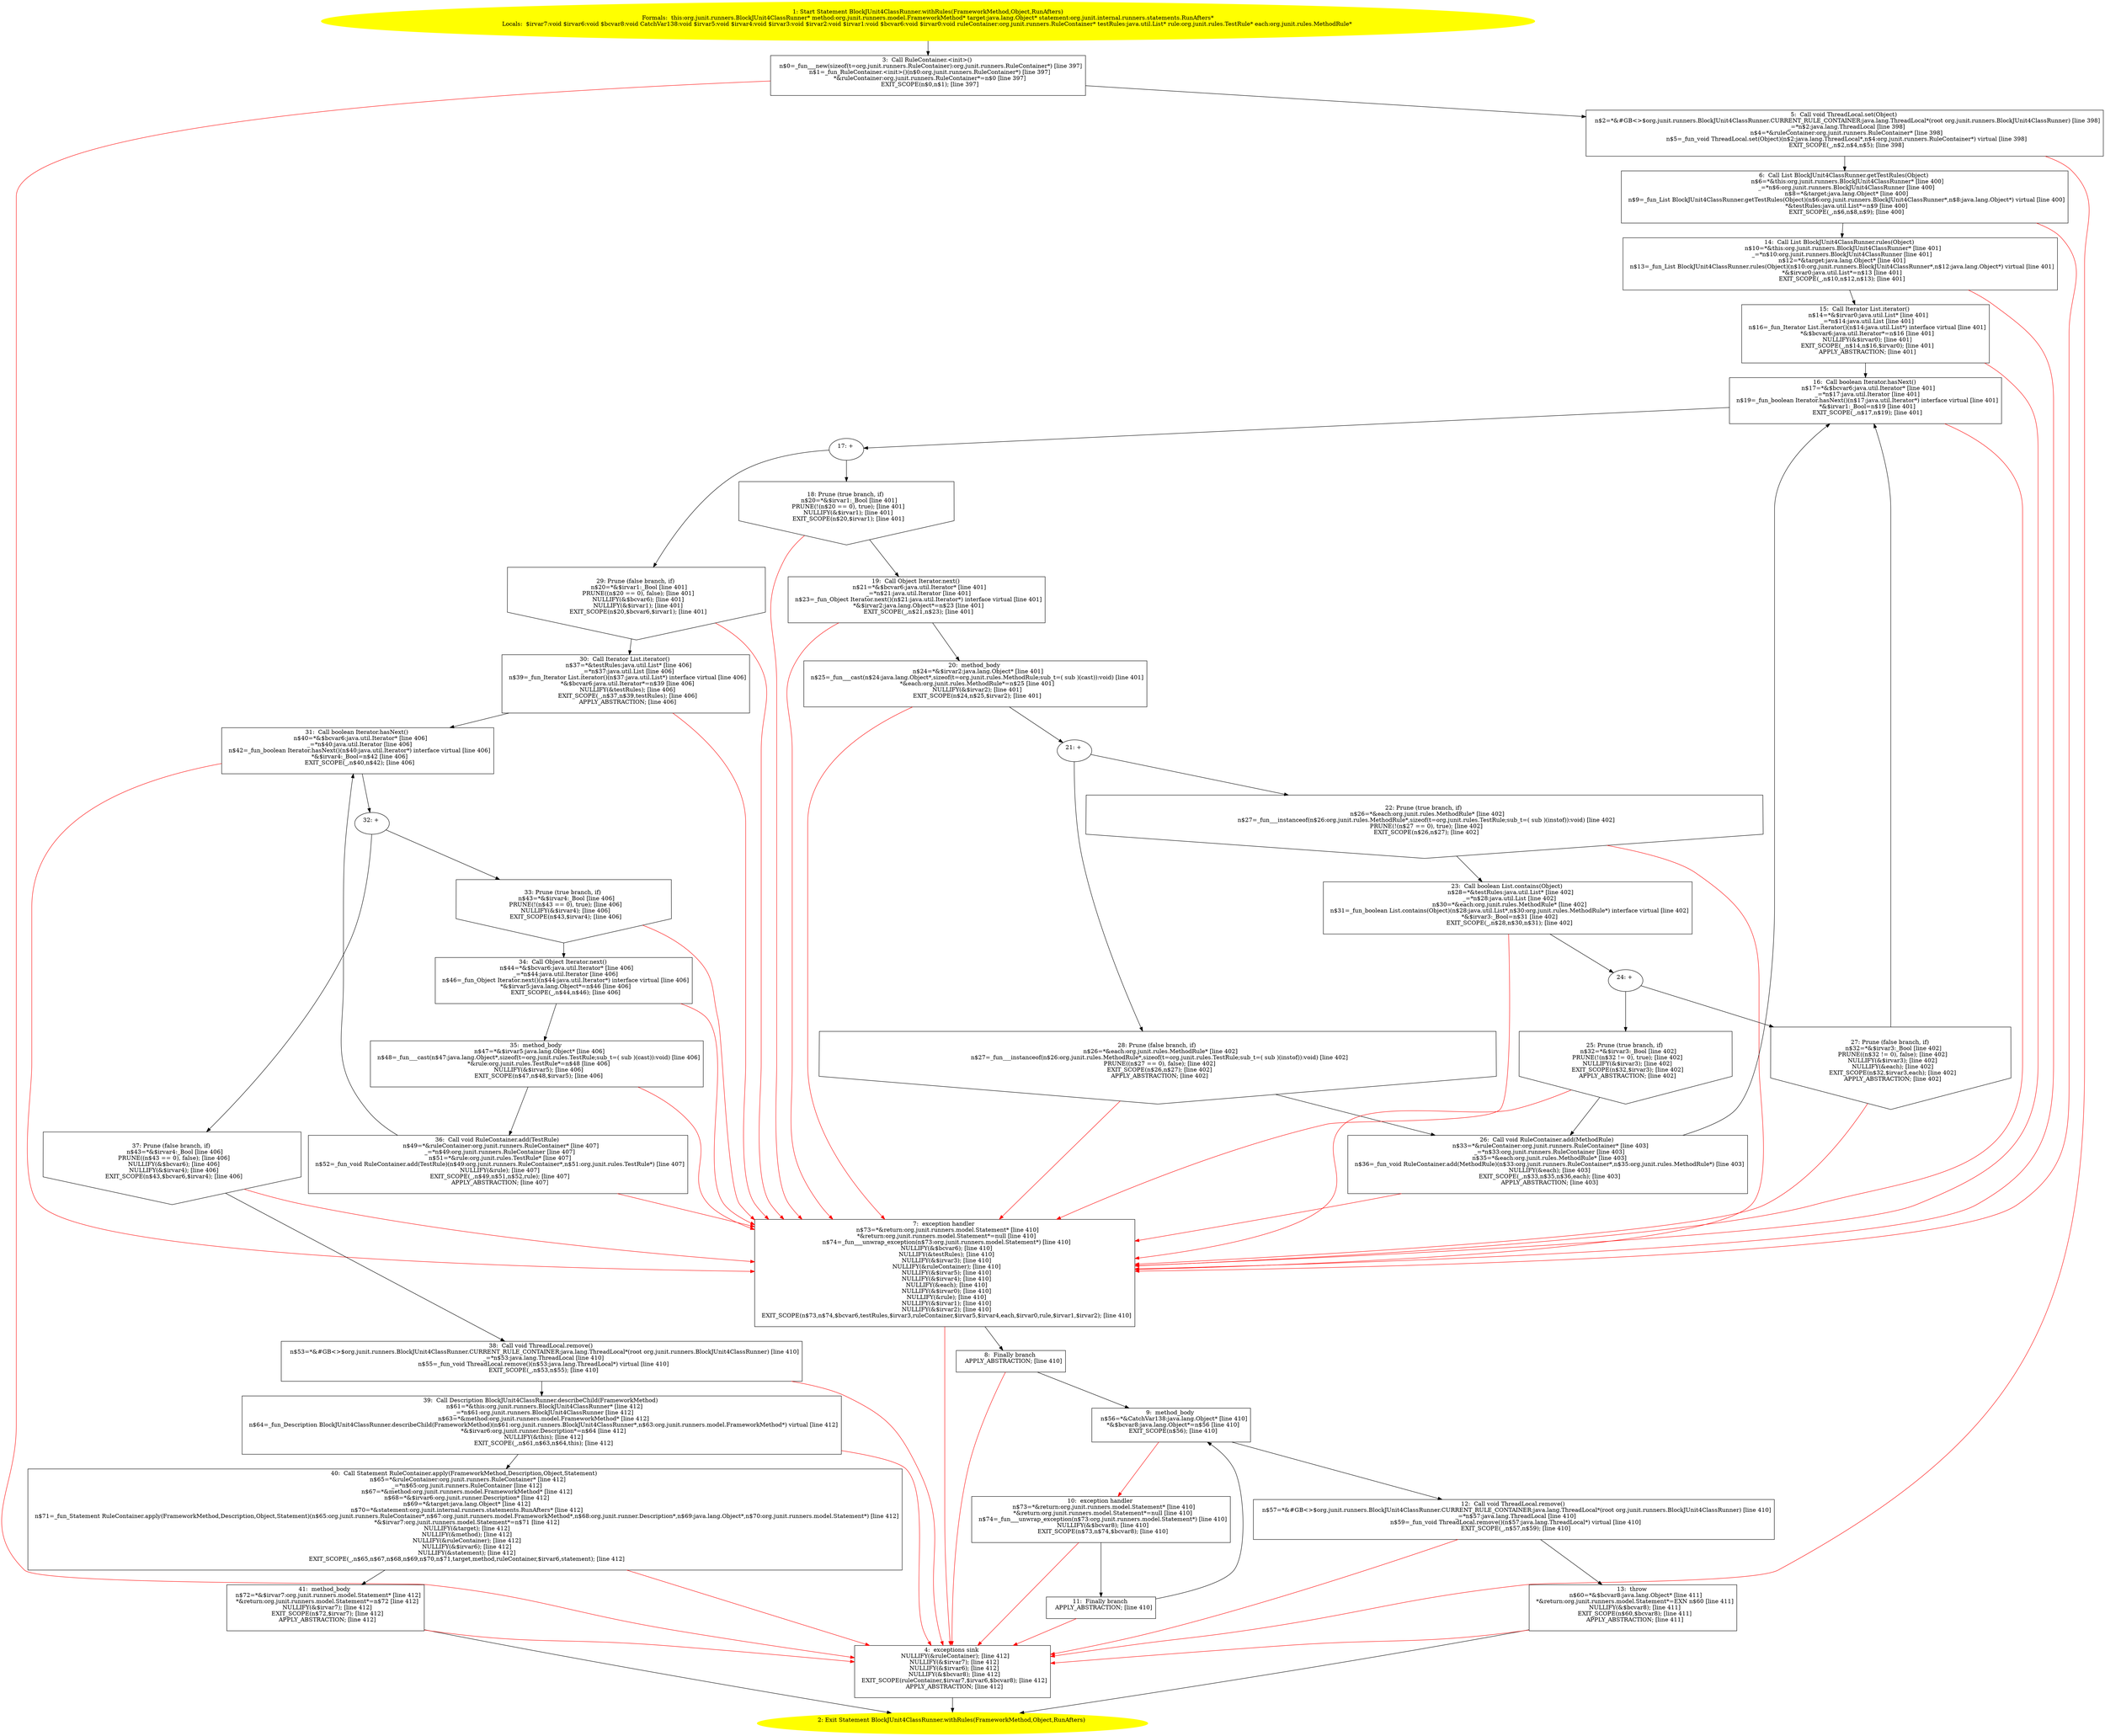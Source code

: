 /* @generated */
digraph cfg {
"org.junit.runners.BlockJUnit4ClassRunner.withRules(org.junit.runners.model.FrameworkMethod,java.lang.0ae02b2d6b4ef74329d55d0a04a47234_1" [label="1: Start Statement BlockJUnit4ClassRunner.withRules(FrameworkMethod,Object,RunAfters)\nFormals:  this:org.junit.runners.BlockJUnit4ClassRunner* method:org.junit.runners.model.FrameworkMethod* target:java.lang.Object* statement:org.junit.internal.runners.statements.RunAfters*\nLocals:  $irvar7:void $irvar6:void $bcvar8:void CatchVar138:void $irvar5:void $irvar4:void $irvar3:void $irvar2:void $irvar1:void $bcvar6:void $irvar0:void ruleContainer:org.junit.runners.RuleContainer* testRules:java.util.List* rule:org.junit.rules.TestRule* each:org.junit.rules.MethodRule* \n  " color=yellow style=filled]
	

	 "org.junit.runners.BlockJUnit4ClassRunner.withRules(org.junit.runners.model.FrameworkMethod,java.lang.0ae02b2d6b4ef74329d55d0a04a47234_1" -> "org.junit.runners.BlockJUnit4ClassRunner.withRules(org.junit.runners.model.FrameworkMethod,java.lang.0ae02b2d6b4ef74329d55d0a04a47234_3" ;
"org.junit.runners.BlockJUnit4ClassRunner.withRules(org.junit.runners.model.FrameworkMethod,java.lang.0ae02b2d6b4ef74329d55d0a04a47234_2" [label="2: Exit Statement BlockJUnit4ClassRunner.withRules(FrameworkMethod,Object,RunAfters) \n  " color=yellow style=filled]
	

"org.junit.runners.BlockJUnit4ClassRunner.withRules(org.junit.runners.model.FrameworkMethod,java.lang.0ae02b2d6b4ef74329d55d0a04a47234_3" [label="3:  Call RuleContainer.<init>() \n   n$0=_fun___new(sizeof(t=org.junit.runners.RuleContainer):org.junit.runners.RuleContainer*) [line 397]\n  n$1=_fun_RuleContainer.<init>()(n$0:org.junit.runners.RuleContainer*) [line 397]\n  *&ruleContainer:org.junit.runners.RuleContainer*=n$0 [line 397]\n  EXIT_SCOPE(n$0,n$1); [line 397]\n " shape="box"]
	

	 "org.junit.runners.BlockJUnit4ClassRunner.withRules(org.junit.runners.model.FrameworkMethod,java.lang.0ae02b2d6b4ef74329d55d0a04a47234_3" -> "org.junit.runners.BlockJUnit4ClassRunner.withRules(org.junit.runners.model.FrameworkMethod,java.lang.0ae02b2d6b4ef74329d55d0a04a47234_5" ;
	 "org.junit.runners.BlockJUnit4ClassRunner.withRules(org.junit.runners.model.FrameworkMethod,java.lang.0ae02b2d6b4ef74329d55d0a04a47234_3" -> "org.junit.runners.BlockJUnit4ClassRunner.withRules(org.junit.runners.model.FrameworkMethod,java.lang.0ae02b2d6b4ef74329d55d0a04a47234_4" [color="red" ];
"org.junit.runners.BlockJUnit4ClassRunner.withRules(org.junit.runners.model.FrameworkMethod,java.lang.0ae02b2d6b4ef74329d55d0a04a47234_4" [label="4:  exceptions sink \n   NULLIFY(&ruleContainer); [line 412]\n  NULLIFY(&$irvar7); [line 412]\n  NULLIFY(&$irvar6); [line 412]\n  NULLIFY(&$bcvar8); [line 412]\n  EXIT_SCOPE(ruleContainer,$irvar7,$irvar6,$bcvar8); [line 412]\n  APPLY_ABSTRACTION; [line 412]\n " shape="box"]
	

	 "org.junit.runners.BlockJUnit4ClassRunner.withRules(org.junit.runners.model.FrameworkMethod,java.lang.0ae02b2d6b4ef74329d55d0a04a47234_4" -> "org.junit.runners.BlockJUnit4ClassRunner.withRules(org.junit.runners.model.FrameworkMethod,java.lang.0ae02b2d6b4ef74329d55d0a04a47234_2" ;
"org.junit.runners.BlockJUnit4ClassRunner.withRules(org.junit.runners.model.FrameworkMethod,java.lang.0ae02b2d6b4ef74329d55d0a04a47234_5" [label="5:  Call void ThreadLocal.set(Object) \n   n$2=*&#GB<>$org.junit.runners.BlockJUnit4ClassRunner.CURRENT_RULE_CONTAINER:java.lang.ThreadLocal*(root org.junit.runners.BlockJUnit4ClassRunner) [line 398]\n  _=*n$2:java.lang.ThreadLocal [line 398]\n  n$4=*&ruleContainer:org.junit.runners.RuleContainer* [line 398]\n  n$5=_fun_void ThreadLocal.set(Object)(n$2:java.lang.ThreadLocal*,n$4:org.junit.runners.RuleContainer*) virtual [line 398]\n  EXIT_SCOPE(_,n$2,n$4,n$5); [line 398]\n " shape="box"]
	

	 "org.junit.runners.BlockJUnit4ClassRunner.withRules(org.junit.runners.model.FrameworkMethod,java.lang.0ae02b2d6b4ef74329d55d0a04a47234_5" -> "org.junit.runners.BlockJUnit4ClassRunner.withRules(org.junit.runners.model.FrameworkMethod,java.lang.0ae02b2d6b4ef74329d55d0a04a47234_6" ;
	 "org.junit.runners.BlockJUnit4ClassRunner.withRules(org.junit.runners.model.FrameworkMethod,java.lang.0ae02b2d6b4ef74329d55d0a04a47234_5" -> "org.junit.runners.BlockJUnit4ClassRunner.withRules(org.junit.runners.model.FrameworkMethod,java.lang.0ae02b2d6b4ef74329d55d0a04a47234_4" [color="red" ];
"org.junit.runners.BlockJUnit4ClassRunner.withRules(org.junit.runners.model.FrameworkMethod,java.lang.0ae02b2d6b4ef74329d55d0a04a47234_6" [label="6:  Call List BlockJUnit4ClassRunner.getTestRules(Object) \n   n$6=*&this:org.junit.runners.BlockJUnit4ClassRunner* [line 400]\n  _=*n$6:org.junit.runners.BlockJUnit4ClassRunner [line 400]\n  n$8=*&target:java.lang.Object* [line 400]\n  n$9=_fun_List BlockJUnit4ClassRunner.getTestRules(Object)(n$6:org.junit.runners.BlockJUnit4ClassRunner*,n$8:java.lang.Object*) virtual [line 400]\n  *&testRules:java.util.List*=n$9 [line 400]\n  EXIT_SCOPE(_,n$6,n$8,n$9); [line 400]\n " shape="box"]
	

	 "org.junit.runners.BlockJUnit4ClassRunner.withRules(org.junit.runners.model.FrameworkMethod,java.lang.0ae02b2d6b4ef74329d55d0a04a47234_6" -> "org.junit.runners.BlockJUnit4ClassRunner.withRules(org.junit.runners.model.FrameworkMethod,java.lang.0ae02b2d6b4ef74329d55d0a04a47234_14" ;
	 "org.junit.runners.BlockJUnit4ClassRunner.withRules(org.junit.runners.model.FrameworkMethod,java.lang.0ae02b2d6b4ef74329d55d0a04a47234_6" -> "org.junit.runners.BlockJUnit4ClassRunner.withRules(org.junit.runners.model.FrameworkMethod,java.lang.0ae02b2d6b4ef74329d55d0a04a47234_7" [color="red" ];
"org.junit.runners.BlockJUnit4ClassRunner.withRules(org.junit.runners.model.FrameworkMethod,java.lang.0ae02b2d6b4ef74329d55d0a04a47234_7" [label="7:  exception handler \n   n$73=*&return:org.junit.runners.model.Statement* [line 410]\n  *&return:org.junit.runners.model.Statement*=null [line 410]\n  n$74=_fun___unwrap_exception(n$73:org.junit.runners.model.Statement*) [line 410]\n  NULLIFY(&$bcvar6); [line 410]\n  NULLIFY(&testRules); [line 410]\n  NULLIFY(&$irvar3); [line 410]\n  NULLIFY(&ruleContainer); [line 410]\n  NULLIFY(&$irvar5); [line 410]\n  NULLIFY(&$irvar4); [line 410]\n  NULLIFY(&each); [line 410]\n  NULLIFY(&$irvar0); [line 410]\n  NULLIFY(&rule); [line 410]\n  NULLIFY(&$irvar1); [line 410]\n  NULLIFY(&$irvar2); [line 410]\n  EXIT_SCOPE(n$73,n$74,$bcvar6,testRules,$irvar3,ruleContainer,$irvar5,$irvar4,each,$irvar0,rule,$irvar1,$irvar2); [line 410]\n " shape="box"]
	

	 "org.junit.runners.BlockJUnit4ClassRunner.withRules(org.junit.runners.model.FrameworkMethod,java.lang.0ae02b2d6b4ef74329d55d0a04a47234_7" -> "org.junit.runners.BlockJUnit4ClassRunner.withRules(org.junit.runners.model.FrameworkMethod,java.lang.0ae02b2d6b4ef74329d55d0a04a47234_8" ;
	 "org.junit.runners.BlockJUnit4ClassRunner.withRules(org.junit.runners.model.FrameworkMethod,java.lang.0ae02b2d6b4ef74329d55d0a04a47234_7" -> "org.junit.runners.BlockJUnit4ClassRunner.withRules(org.junit.runners.model.FrameworkMethod,java.lang.0ae02b2d6b4ef74329d55d0a04a47234_4" [color="red" ];
"org.junit.runners.BlockJUnit4ClassRunner.withRules(org.junit.runners.model.FrameworkMethod,java.lang.0ae02b2d6b4ef74329d55d0a04a47234_8" [label="8:  Finally branch \n   APPLY_ABSTRACTION; [line 410]\n " shape="box"]
	

	 "org.junit.runners.BlockJUnit4ClassRunner.withRules(org.junit.runners.model.FrameworkMethod,java.lang.0ae02b2d6b4ef74329d55d0a04a47234_8" -> "org.junit.runners.BlockJUnit4ClassRunner.withRules(org.junit.runners.model.FrameworkMethod,java.lang.0ae02b2d6b4ef74329d55d0a04a47234_9" ;
	 "org.junit.runners.BlockJUnit4ClassRunner.withRules(org.junit.runners.model.FrameworkMethod,java.lang.0ae02b2d6b4ef74329d55d0a04a47234_8" -> "org.junit.runners.BlockJUnit4ClassRunner.withRules(org.junit.runners.model.FrameworkMethod,java.lang.0ae02b2d6b4ef74329d55d0a04a47234_4" [color="red" ];
"org.junit.runners.BlockJUnit4ClassRunner.withRules(org.junit.runners.model.FrameworkMethod,java.lang.0ae02b2d6b4ef74329d55d0a04a47234_9" [label="9:  method_body \n   n$56=*&CatchVar138:java.lang.Object* [line 410]\n  *&$bcvar8:java.lang.Object*=n$56 [line 410]\n  EXIT_SCOPE(n$56); [line 410]\n " shape="box"]
	

	 "org.junit.runners.BlockJUnit4ClassRunner.withRules(org.junit.runners.model.FrameworkMethod,java.lang.0ae02b2d6b4ef74329d55d0a04a47234_9" -> "org.junit.runners.BlockJUnit4ClassRunner.withRules(org.junit.runners.model.FrameworkMethod,java.lang.0ae02b2d6b4ef74329d55d0a04a47234_12" ;
	 "org.junit.runners.BlockJUnit4ClassRunner.withRules(org.junit.runners.model.FrameworkMethod,java.lang.0ae02b2d6b4ef74329d55d0a04a47234_9" -> "org.junit.runners.BlockJUnit4ClassRunner.withRules(org.junit.runners.model.FrameworkMethod,java.lang.0ae02b2d6b4ef74329d55d0a04a47234_10" [color="red" ];
"org.junit.runners.BlockJUnit4ClassRunner.withRules(org.junit.runners.model.FrameworkMethod,java.lang.0ae02b2d6b4ef74329d55d0a04a47234_10" [label="10:  exception handler \n   n$73=*&return:org.junit.runners.model.Statement* [line 410]\n  *&return:org.junit.runners.model.Statement*=null [line 410]\n  n$74=_fun___unwrap_exception(n$73:org.junit.runners.model.Statement*) [line 410]\n  NULLIFY(&$bcvar8); [line 410]\n  EXIT_SCOPE(n$73,n$74,$bcvar8); [line 410]\n " shape="box"]
	

	 "org.junit.runners.BlockJUnit4ClassRunner.withRules(org.junit.runners.model.FrameworkMethod,java.lang.0ae02b2d6b4ef74329d55d0a04a47234_10" -> "org.junit.runners.BlockJUnit4ClassRunner.withRules(org.junit.runners.model.FrameworkMethod,java.lang.0ae02b2d6b4ef74329d55d0a04a47234_11" ;
	 "org.junit.runners.BlockJUnit4ClassRunner.withRules(org.junit.runners.model.FrameworkMethod,java.lang.0ae02b2d6b4ef74329d55d0a04a47234_10" -> "org.junit.runners.BlockJUnit4ClassRunner.withRules(org.junit.runners.model.FrameworkMethod,java.lang.0ae02b2d6b4ef74329d55d0a04a47234_4" [color="red" ];
"org.junit.runners.BlockJUnit4ClassRunner.withRules(org.junit.runners.model.FrameworkMethod,java.lang.0ae02b2d6b4ef74329d55d0a04a47234_11" [label="11:  Finally branch \n   APPLY_ABSTRACTION; [line 410]\n " shape="box"]
	

	 "org.junit.runners.BlockJUnit4ClassRunner.withRules(org.junit.runners.model.FrameworkMethod,java.lang.0ae02b2d6b4ef74329d55d0a04a47234_11" -> "org.junit.runners.BlockJUnit4ClassRunner.withRules(org.junit.runners.model.FrameworkMethod,java.lang.0ae02b2d6b4ef74329d55d0a04a47234_9" ;
	 "org.junit.runners.BlockJUnit4ClassRunner.withRules(org.junit.runners.model.FrameworkMethod,java.lang.0ae02b2d6b4ef74329d55d0a04a47234_11" -> "org.junit.runners.BlockJUnit4ClassRunner.withRules(org.junit.runners.model.FrameworkMethod,java.lang.0ae02b2d6b4ef74329d55d0a04a47234_4" [color="red" ];
"org.junit.runners.BlockJUnit4ClassRunner.withRules(org.junit.runners.model.FrameworkMethod,java.lang.0ae02b2d6b4ef74329d55d0a04a47234_12" [label="12:  Call void ThreadLocal.remove() \n   n$57=*&#GB<>$org.junit.runners.BlockJUnit4ClassRunner.CURRENT_RULE_CONTAINER:java.lang.ThreadLocal*(root org.junit.runners.BlockJUnit4ClassRunner) [line 410]\n  _=*n$57:java.lang.ThreadLocal [line 410]\n  n$59=_fun_void ThreadLocal.remove()(n$57:java.lang.ThreadLocal*) virtual [line 410]\n  EXIT_SCOPE(_,n$57,n$59); [line 410]\n " shape="box"]
	

	 "org.junit.runners.BlockJUnit4ClassRunner.withRules(org.junit.runners.model.FrameworkMethod,java.lang.0ae02b2d6b4ef74329d55d0a04a47234_12" -> "org.junit.runners.BlockJUnit4ClassRunner.withRules(org.junit.runners.model.FrameworkMethod,java.lang.0ae02b2d6b4ef74329d55d0a04a47234_13" ;
	 "org.junit.runners.BlockJUnit4ClassRunner.withRules(org.junit.runners.model.FrameworkMethod,java.lang.0ae02b2d6b4ef74329d55d0a04a47234_12" -> "org.junit.runners.BlockJUnit4ClassRunner.withRules(org.junit.runners.model.FrameworkMethod,java.lang.0ae02b2d6b4ef74329d55d0a04a47234_4" [color="red" ];
"org.junit.runners.BlockJUnit4ClassRunner.withRules(org.junit.runners.model.FrameworkMethod,java.lang.0ae02b2d6b4ef74329d55d0a04a47234_13" [label="13:  throw \n   n$60=*&$bcvar8:java.lang.Object* [line 411]\n  *&return:org.junit.runners.model.Statement*=EXN n$60 [line 411]\n  NULLIFY(&$bcvar8); [line 411]\n  EXIT_SCOPE(n$60,$bcvar8); [line 411]\n  APPLY_ABSTRACTION; [line 411]\n " shape="box"]
	

	 "org.junit.runners.BlockJUnit4ClassRunner.withRules(org.junit.runners.model.FrameworkMethod,java.lang.0ae02b2d6b4ef74329d55d0a04a47234_13" -> "org.junit.runners.BlockJUnit4ClassRunner.withRules(org.junit.runners.model.FrameworkMethod,java.lang.0ae02b2d6b4ef74329d55d0a04a47234_2" ;
	 "org.junit.runners.BlockJUnit4ClassRunner.withRules(org.junit.runners.model.FrameworkMethod,java.lang.0ae02b2d6b4ef74329d55d0a04a47234_13" -> "org.junit.runners.BlockJUnit4ClassRunner.withRules(org.junit.runners.model.FrameworkMethod,java.lang.0ae02b2d6b4ef74329d55d0a04a47234_4" [color="red" ];
"org.junit.runners.BlockJUnit4ClassRunner.withRules(org.junit.runners.model.FrameworkMethod,java.lang.0ae02b2d6b4ef74329d55d0a04a47234_14" [label="14:  Call List BlockJUnit4ClassRunner.rules(Object) \n   n$10=*&this:org.junit.runners.BlockJUnit4ClassRunner* [line 401]\n  _=*n$10:org.junit.runners.BlockJUnit4ClassRunner [line 401]\n  n$12=*&target:java.lang.Object* [line 401]\n  n$13=_fun_List BlockJUnit4ClassRunner.rules(Object)(n$10:org.junit.runners.BlockJUnit4ClassRunner*,n$12:java.lang.Object*) virtual [line 401]\n  *&$irvar0:java.util.List*=n$13 [line 401]\n  EXIT_SCOPE(_,n$10,n$12,n$13); [line 401]\n " shape="box"]
	

	 "org.junit.runners.BlockJUnit4ClassRunner.withRules(org.junit.runners.model.FrameworkMethod,java.lang.0ae02b2d6b4ef74329d55d0a04a47234_14" -> "org.junit.runners.BlockJUnit4ClassRunner.withRules(org.junit.runners.model.FrameworkMethod,java.lang.0ae02b2d6b4ef74329d55d0a04a47234_15" ;
	 "org.junit.runners.BlockJUnit4ClassRunner.withRules(org.junit.runners.model.FrameworkMethod,java.lang.0ae02b2d6b4ef74329d55d0a04a47234_14" -> "org.junit.runners.BlockJUnit4ClassRunner.withRules(org.junit.runners.model.FrameworkMethod,java.lang.0ae02b2d6b4ef74329d55d0a04a47234_7" [color="red" ];
"org.junit.runners.BlockJUnit4ClassRunner.withRules(org.junit.runners.model.FrameworkMethod,java.lang.0ae02b2d6b4ef74329d55d0a04a47234_15" [label="15:  Call Iterator List.iterator() \n   n$14=*&$irvar0:java.util.List* [line 401]\n  _=*n$14:java.util.List [line 401]\n  n$16=_fun_Iterator List.iterator()(n$14:java.util.List*) interface virtual [line 401]\n  *&$bcvar6:java.util.Iterator*=n$16 [line 401]\n  NULLIFY(&$irvar0); [line 401]\n  EXIT_SCOPE(_,n$14,n$16,$irvar0); [line 401]\n  APPLY_ABSTRACTION; [line 401]\n " shape="box"]
	

	 "org.junit.runners.BlockJUnit4ClassRunner.withRules(org.junit.runners.model.FrameworkMethod,java.lang.0ae02b2d6b4ef74329d55d0a04a47234_15" -> "org.junit.runners.BlockJUnit4ClassRunner.withRules(org.junit.runners.model.FrameworkMethod,java.lang.0ae02b2d6b4ef74329d55d0a04a47234_16" ;
	 "org.junit.runners.BlockJUnit4ClassRunner.withRules(org.junit.runners.model.FrameworkMethod,java.lang.0ae02b2d6b4ef74329d55d0a04a47234_15" -> "org.junit.runners.BlockJUnit4ClassRunner.withRules(org.junit.runners.model.FrameworkMethod,java.lang.0ae02b2d6b4ef74329d55d0a04a47234_7" [color="red" ];
"org.junit.runners.BlockJUnit4ClassRunner.withRules(org.junit.runners.model.FrameworkMethod,java.lang.0ae02b2d6b4ef74329d55d0a04a47234_16" [label="16:  Call boolean Iterator.hasNext() \n   n$17=*&$bcvar6:java.util.Iterator* [line 401]\n  _=*n$17:java.util.Iterator [line 401]\n  n$19=_fun_boolean Iterator.hasNext()(n$17:java.util.Iterator*) interface virtual [line 401]\n  *&$irvar1:_Bool=n$19 [line 401]\n  EXIT_SCOPE(_,n$17,n$19); [line 401]\n " shape="box"]
	

	 "org.junit.runners.BlockJUnit4ClassRunner.withRules(org.junit.runners.model.FrameworkMethod,java.lang.0ae02b2d6b4ef74329d55d0a04a47234_16" -> "org.junit.runners.BlockJUnit4ClassRunner.withRules(org.junit.runners.model.FrameworkMethod,java.lang.0ae02b2d6b4ef74329d55d0a04a47234_17" ;
	 "org.junit.runners.BlockJUnit4ClassRunner.withRules(org.junit.runners.model.FrameworkMethod,java.lang.0ae02b2d6b4ef74329d55d0a04a47234_16" -> "org.junit.runners.BlockJUnit4ClassRunner.withRules(org.junit.runners.model.FrameworkMethod,java.lang.0ae02b2d6b4ef74329d55d0a04a47234_7" [color="red" ];
"org.junit.runners.BlockJUnit4ClassRunner.withRules(org.junit.runners.model.FrameworkMethod,java.lang.0ae02b2d6b4ef74329d55d0a04a47234_17" [label="17: + \n  " ]
	

	 "org.junit.runners.BlockJUnit4ClassRunner.withRules(org.junit.runners.model.FrameworkMethod,java.lang.0ae02b2d6b4ef74329d55d0a04a47234_17" -> "org.junit.runners.BlockJUnit4ClassRunner.withRules(org.junit.runners.model.FrameworkMethod,java.lang.0ae02b2d6b4ef74329d55d0a04a47234_18" ;
	 "org.junit.runners.BlockJUnit4ClassRunner.withRules(org.junit.runners.model.FrameworkMethod,java.lang.0ae02b2d6b4ef74329d55d0a04a47234_17" -> "org.junit.runners.BlockJUnit4ClassRunner.withRules(org.junit.runners.model.FrameworkMethod,java.lang.0ae02b2d6b4ef74329d55d0a04a47234_29" ;
"org.junit.runners.BlockJUnit4ClassRunner.withRules(org.junit.runners.model.FrameworkMethod,java.lang.0ae02b2d6b4ef74329d55d0a04a47234_18" [label="18: Prune (true branch, if) \n   n$20=*&$irvar1:_Bool [line 401]\n  PRUNE(!(n$20 == 0), true); [line 401]\n  NULLIFY(&$irvar1); [line 401]\n  EXIT_SCOPE(n$20,$irvar1); [line 401]\n " shape="invhouse"]
	

	 "org.junit.runners.BlockJUnit4ClassRunner.withRules(org.junit.runners.model.FrameworkMethod,java.lang.0ae02b2d6b4ef74329d55d0a04a47234_18" -> "org.junit.runners.BlockJUnit4ClassRunner.withRules(org.junit.runners.model.FrameworkMethod,java.lang.0ae02b2d6b4ef74329d55d0a04a47234_19" ;
	 "org.junit.runners.BlockJUnit4ClassRunner.withRules(org.junit.runners.model.FrameworkMethod,java.lang.0ae02b2d6b4ef74329d55d0a04a47234_18" -> "org.junit.runners.BlockJUnit4ClassRunner.withRules(org.junit.runners.model.FrameworkMethod,java.lang.0ae02b2d6b4ef74329d55d0a04a47234_7" [color="red" ];
"org.junit.runners.BlockJUnit4ClassRunner.withRules(org.junit.runners.model.FrameworkMethod,java.lang.0ae02b2d6b4ef74329d55d0a04a47234_19" [label="19:  Call Object Iterator.next() \n   n$21=*&$bcvar6:java.util.Iterator* [line 401]\n  _=*n$21:java.util.Iterator [line 401]\n  n$23=_fun_Object Iterator.next()(n$21:java.util.Iterator*) interface virtual [line 401]\n  *&$irvar2:java.lang.Object*=n$23 [line 401]\n  EXIT_SCOPE(_,n$21,n$23); [line 401]\n " shape="box"]
	

	 "org.junit.runners.BlockJUnit4ClassRunner.withRules(org.junit.runners.model.FrameworkMethod,java.lang.0ae02b2d6b4ef74329d55d0a04a47234_19" -> "org.junit.runners.BlockJUnit4ClassRunner.withRules(org.junit.runners.model.FrameworkMethod,java.lang.0ae02b2d6b4ef74329d55d0a04a47234_20" ;
	 "org.junit.runners.BlockJUnit4ClassRunner.withRules(org.junit.runners.model.FrameworkMethod,java.lang.0ae02b2d6b4ef74329d55d0a04a47234_19" -> "org.junit.runners.BlockJUnit4ClassRunner.withRules(org.junit.runners.model.FrameworkMethod,java.lang.0ae02b2d6b4ef74329d55d0a04a47234_7" [color="red" ];
"org.junit.runners.BlockJUnit4ClassRunner.withRules(org.junit.runners.model.FrameworkMethod,java.lang.0ae02b2d6b4ef74329d55d0a04a47234_20" [label="20:  method_body \n   n$24=*&$irvar2:java.lang.Object* [line 401]\n  n$25=_fun___cast(n$24:java.lang.Object*,sizeof(t=org.junit.rules.MethodRule;sub_t=( sub )(cast)):void) [line 401]\n  *&each:org.junit.rules.MethodRule*=n$25 [line 401]\n  NULLIFY(&$irvar2); [line 401]\n  EXIT_SCOPE(n$24,n$25,$irvar2); [line 401]\n " shape="box"]
	

	 "org.junit.runners.BlockJUnit4ClassRunner.withRules(org.junit.runners.model.FrameworkMethod,java.lang.0ae02b2d6b4ef74329d55d0a04a47234_20" -> "org.junit.runners.BlockJUnit4ClassRunner.withRules(org.junit.runners.model.FrameworkMethod,java.lang.0ae02b2d6b4ef74329d55d0a04a47234_21" ;
	 "org.junit.runners.BlockJUnit4ClassRunner.withRules(org.junit.runners.model.FrameworkMethod,java.lang.0ae02b2d6b4ef74329d55d0a04a47234_20" -> "org.junit.runners.BlockJUnit4ClassRunner.withRules(org.junit.runners.model.FrameworkMethod,java.lang.0ae02b2d6b4ef74329d55d0a04a47234_7" [color="red" ];
"org.junit.runners.BlockJUnit4ClassRunner.withRules(org.junit.runners.model.FrameworkMethod,java.lang.0ae02b2d6b4ef74329d55d0a04a47234_21" [label="21: + \n  " ]
	

	 "org.junit.runners.BlockJUnit4ClassRunner.withRules(org.junit.runners.model.FrameworkMethod,java.lang.0ae02b2d6b4ef74329d55d0a04a47234_21" -> "org.junit.runners.BlockJUnit4ClassRunner.withRules(org.junit.runners.model.FrameworkMethod,java.lang.0ae02b2d6b4ef74329d55d0a04a47234_22" ;
	 "org.junit.runners.BlockJUnit4ClassRunner.withRules(org.junit.runners.model.FrameworkMethod,java.lang.0ae02b2d6b4ef74329d55d0a04a47234_21" -> "org.junit.runners.BlockJUnit4ClassRunner.withRules(org.junit.runners.model.FrameworkMethod,java.lang.0ae02b2d6b4ef74329d55d0a04a47234_28" ;
"org.junit.runners.BlockJUnit4ClassRunner.withRules(org.junit.runners.model.FrameworkMethod,java.lang.0ae02b2d6b4ef74329d55d0a04a47234_22" [label="22: Prune (true branch, if) \n   n$26=*&each:org.junit.rules.MethodRule* [line 402]\n  n$27=_fun___instanceof(n$26:org.junit.rules.MethodRule*,sizeof(t=org.junit.rules.TestRule;sub_t=( sub )(instof)):void) [line 402]\n  PRUNE(!(n$27 == 0), true); [line 402]\n  EXIT_SCOPE(n$26,n$27); [line 402]\n " shape="invhouse"]
	

	 "org.junit.runners.BlockJUnit4ClassRunner.withRules(org.junit.runners.model.FrameworkMethod,java.lang.0ae02b2d6b4ef74329d55d0a04a47234_22" -> "org.junit.runners.BlockJUnit4ClassRunner.withRules(org.junit.runners.model.FrameworkMethod,java.lang.0ae02b2d6b4ef74329d55d0a04a47234_23" ;
	 "org.junit.runners.BlockJUnit4ClassRunner.withRules(org.junit.runners.model.FrameworkMethod,java.lang.0ae02b2d6b4ef74329d55d0a04a47234_22" -> "org.junit.runners.BlockJUnit4ClassRunner.withRules(org.junit.runners.model.FrameworkMethod,java.lang.0ae02b2d6b4ef74329d55d0a04a47234_7" [color="red" ];
"org.junit.runners.BlockJUnit4ClassRunner.withRules(org.junit.runners.model.FrameworkMethod,java.lang.0ae02b2d6b4ef74329d55d0a04a47234_23" [label="23:  Call boolean List.contains(Object) \n   n$28=*&testRules:java.util.List* [line 402]\n  _=*n$28:java.util.List [line 402]\n  n$30=*&each:org.junit.rules.MethodRule* [line 402]\n  n$31=_fun_boolean List.contains(Object)(n$28:java.util.List*,n$30:org.junit.rules.MethodRule*) interface virtual [line 402]\n  *&$irvar3:_Bool=n$31 [line 402]\n  EXIT_SCOPE(_,n$28,n$30,n$31); [line 402]\n " shape="box"]
	

	 "org.junit.runners.BlockJUnit4ClassRunner.withRules(org.junit.runners.model.FrameworkMethod,java.lang.0ae02b2d6b4ef74329d55d0a04a47234_23" -> "org.junit.runners.BlockJUnit4ClassRunner.withRules(org.junit.runners.model.FrameworkMethod,java.lang.0ae02b2d6b4ef74329d55d0a04a47234_24" ;
	 "org.junit.runners.BlockJUnit4ClassRunner.withRules(org.junit.runners.model.FrameworkMethod,java.lang.0ae02b2d6b4ef74329d55d0a04a47234_23" -> "org.junit.runners.BlockJUnit4ClassRunner.withRules(org.junit.runners.model.FrameworkMethod,java.lang.0ae02b2d6b4ef74329d55d0a04a47234_7" [color="red" ];
"org.junit.runners.BlockJUnit4ClassRunner.withRules(org.junit.runners.model.FrameworkMethod,java.lang.0ae02b2d6b4ef74329d55d0a04a47234_24" [label="24: + \n  " ]
	

	 "org.junit.runners.BlockJUnit4ClassRunner.withRules(org.junit.runners.model.FrameworkMethod,java.lang.0ae02b2d6b4ef74329d55d0a04a47234_24" -> "org.junit.runners.BlockJUnit4ClassRunner.withRules(org.junit.runners.model.FrameworkMethod,java.lang.0ae02b2d6b4ef74329d55d0a04a47234_25" ;
	 "org.junit.runners.BlockJUnit4ClassRunner.withRules(org.junit.runners.model.FrameworkMethod,java.lang.0ae02b2d6b4ef74329d55d0a04a47234_24" -> "org.junit.runners.BlockJUnit4ClassRunner.withRules(org.junit.runners.model.FrameworkMethod,java.lang.0ae02b2d6b4ef74329d55d0a04a47234_27" ;
"org.junit.runners.BlockJUnit4ClassRunner.withRules(org.junit.runners.model.FrameworkMethod,java.lang.0ae02b2d6b4ef74329d55d0a04a47234_25" [label="25: Prune (true branch, if) \n   n$32=*&$irvar3:_Bool [line 402]\n  PRUNE(!(n$32 != 0), true); [line 402]\n  NULLIFY(&$irvar3); [line 402]\n  EXIT_SCOPE(n$32,$irvar3); [line 402]\n  APPLY_ABSTRACTION; [line 402]\n " shape="invhouse"]
	

	 "org.junit.runners.BlockJUnit4ClassRunner.withRules(org.junit.runners.model.FrameworkMethod,java.lang.0ae02b2d6b4ef74329d55d0a04a47234_25" -> "org.junit.runners.BlockJUnit4ClassRunner.withRules(org.junit.runners.model.FrameworkMethod,java.lang.0ae02b2d6b4ef74329d55d0a04a47234_26" ;
	 "org.junit.runners.BlockJUnit4ClassRunner.withRules(org.junit.runners.model.FrameworkMethod,java.lang.0ae02b2d6b4ef74329d55d0a04a47234_25" -> "org.junit.runners.BlockJUnit4ClassRunner.withRules(org.junit.runners.model.FrameworkMethod,java.lang.0ae02b2d6b4ef74329d55d0a04a47234_7" [color="red" ];
"org.junit.runners.BlockJUnit4ClassRunner.withRules(org.junit.runners.model.FrameworkMethod,java.lang.0ae02b2d6b4ef74329d55d0a04a47234_26" [label="26:  Call void RuleContainer.add(MethodRule) \n   n$33=*&ruleContainer:org.junit.runners.RuleContainer* [line 403]\n  _=*n$33:org.junit.runners.RuleContainer [line 403]\n  n$35=*&each:org.junit.rules.MethodRule* [line 403]\n  n$36=_fun_void RuleContainer.add(MethodRule)(n$33:org.junit.runners.RuleContainer*,n$35:org.junit.rules.MethodRule*) [line 403]\n  NULLIFY(&each); [line 403]\n  EXIT_SCOPE(_,n$33,n$35,n$36,each); [line 403]\n  APPLY_ABSTRACTION; [line 403]\n " shape="box"]
	

	 "org.junit.runners.BlockJUnit4ClassRunner.withRules(org.junit.runners.model.FrameworkMethod,java.lang.0ae02b2d6b4ef74329d55d0a04a47234_26" -> "org.junit.runners.BlockJUnit4ClassRunner.withRules(org.junit.runners.model.FrameworkMethod,java.lang.0ae02b2d6b4ef74329d55d0a04a47234_16" ;
	 "org.junit.runners.BlockJUnit4ClassRunner.withRules(org.junit.runners.model.FrameworkMethod,java.lang.0ae02b2d6b4ef74329d55d0a04a47234_26" -> "org.junit.runners.BlockJUnit4ClassRunner.withRules(org.junit.runners.model.FrameworkMethod,java.lang.0ae02b2d6b4ef74329d55d0a04a47234_7" [color="red" ];
"org.junit.runners.BlockJUnit4ClassRunner.withRules(org.junit.runners.model.FrameworkMethod,java.lang.0ae02b2d6b4ef74329d55d0a04a47234_27" [label="27: Prune (false branch, if) \n   n$32=*&$irvar3:_Bool [line 402]\n  PRUNE((n$32 != 0), false); [line 402]\n  NULLIFY(&$irvar3); [line 402]\n  NULLIFY(&each); [line 402]\n  EXIT_SCOPE(n$32,$irvar3,each); [line 402]\n  APPLY_ABSTRACTION; [line 402]\n " shape="invhouse"]
	

	 "org.junit.runners.BlockJUnit4ClassRunner.withRules(org.junit.runners.model.FrameworkMethod,java.lang.0ae02b2d6b4ef74329d55d0a04a47234_27" -> "org.junit.runners.BlockJUnit4ClassRunner.withRules(org.junit.runners.model.FrameworkMethod,java.lang.0ae02b2d6b4ef74329d55d0a04a47234_16" ;
	 "org.junit.runners.BlockJUnit4ClassRunner.withRules(org.junit.runners.model.FrameworkMethod,java.lang.0ae02b2d6b4ef74329d55d0a04a47234_27" -> "org.junit.runners.BlockJUnit4ClassRunner.withRules(org.junit.runners.model.FrameworkMethod,java.lang.0ae02b2d6b4ef74329d55d0a04a47234_7" [color="red" ];
"org.junit.runners.BlockJUnit4ClassRunner.withRules(org.junit.runners.model.FrameworkMethod,java.lang.0ae02b2d6b4ef74329d55d0a04a47234_28" [label="28: Prune (false branch, if) \n   n$26=*&each:org.junit.rules.MethodRule* [line 402]\n  n$27=_fun___instanceof(n$26:org.junit.rules.MethodRule*,sizeof(t=org.junit.rules.TestRule;sub_t=( sub )(instof)):void) [line 402]\n  PRUNE((n$27 == 0), false); [line 402]\n  EXIT_SCOPE(n$26,n$27); [line 402]\n  APPLY_ABSTRACTION; [line 402]\n " shape="invhouse"]
	

	 "org.junit.runners.BlockJUnit4ClassRunner.withRules(org.junit.runners.model.FrameworkMethod,java.lang.0ae02b2d6b4ef74329d55d0a04a47234_28" -> "org.junit.runners.BlockJUnit4ClassRunner.withRules(org.junit.runners.model.FrameworkMethod,java.lang.0ae02b2d6b4ef74329d55d0a04a47234_26" ;
	 "org.junit.runners.BlockJUnit4ClassRunner.withRules(org.junit.runners.model.FrameworkMethod,java.lang.0ae02b2d6b4ef74329d55d0a04a47234_28" -> "org.junit.runners.BlockJUnit4ClassRunner.withRules(org.junit.runners.model.FrameworkMethod,java.lang.0ae02b2d6b4ef74329d55d0a04a47234_7" [color="red" ];
"org.junit.runners.BlockJUnit4ClassRunner.withRules(org.junit.runners.model.FrameworkMethod,java.lang.0ae02b2d6b4ef74329d55d0a04a47234_29" [label="29: Prune (false branch, if) \n   n$20=*&$irvar1:_Bool [line 401]\n  PRUNE((n$20 == 0), false); [line 401]\n  NULLIFY(&$bcvar6); [line 401]\n  NULLIFY(&$irvar1); [line 401]\n  EXIT_SCOPE(n$20,$bcvar6,$irvar1); [line 401]\n " shape="invhouse"]
	

	 "org.junit.runners.BlockJUnit4ClassRunner.withRules(org.junit.runners.model.FrameworkMethod,java.lang.0ae02b2d6b4ef74329d55d0a04a47234_29" -> "org.junit.runners.BlockJUnit4ClassRunner.withRules(org.junit.runners.model.FrameworkMethod,java.lang.0ae02b2d6b4ef74329d55d0a04a47234_30" ;
	 "org.junit.runners.BlockJUnit4ClassRunner.withRules(org.junit.runners.model.FrameworkMethod,java.lang.0ae02b2d6b4ef74329d55d0a04a47234_29" -> "org.junit.runners.BlockJUnit4ClassRunner.withRules(org.junit.runners.model.FrameworkMethod,java.lang.0ae02b2d6b4ef74329d55d0a04a47234_7" [color="red" ];
"org.junit.runners.BlockJUnit4ClassRunner.withRules(org.junit.runners.model.FrameworkMethod,java.lang.0ae02b2d6b4ef74329d55d0a04a47234_30" [label="30:  Call Iterator List.iterator() \n   n$37=*&testRules:java.util.List* [line 406]\n  _=*n$37:java.util.List [line 406]\n  n$39=_fun_Iterator List.iterator()(n$37:java.util.List*) interface virtual [line 406]\n  *&$bcvar6:java.util.Iterator*=n$39 [line 406]\n  NULLIFY(&testRules); [line 406]\n  EXIT_SCOPE(_,n$37,n$39,testRules); [line 406]\n  APPLY_ABSTRACTION; [line 406]\n " shape="box"]
	

	 "org.junit.runners.BlockJUnit4ClassRunner.withRules(org.junit.runners.model.FrameworkMethod,java.lang.0ae02b2d6b4ef74329d55d0a04a47234_30" -> "org.junit.runners.BlockJUnit4ClassRunner.withRules(org.junit.runners.model.FrameworkMethod,java.lang.0ae02b2d6b4ef74329d55d0a04a47234_31" ;
	 "org.junit.runners.BlockJUnit4ClassRunner.withRules(org.junit.runners.model.FrameworkMethod,java.lang.0ae02b2d6b4ef74329d55d0a04a47234_30" -> "org.junit.runners.BlockJUnit4ClassRunner.withRules(org.junit.runners.model.FrameworkMethod,java.lang.0ae02b2d6b4ef74329d55d0a04a47234_7" [color="red" ];
"org.junit.runners.BlockJUnit4ClassRunner.withRules(org.junit.runners.model.FrameworkMethod,java.lang.0ae02b2d6b4ef74329d55d0a04a47234_31" [label="31:  Call boolean Iterator.hasNext() \n   n$40=*&$bcvar6:java.util.Iterator* [line 406]\n  _=*n$40:java.util.Iterator [line 406]\n  n$42=_fun_boolean Iterator.hasNext()(n$40:java.util.Iterator*) interface virtual [line 406]\n  *&$irvar4:_Bool=n$42 [line 406]\n  EXIT_SCOPE(_,n$40,n$42); [line 406]\n " shape="box"]
	

	 "org.junit.runners.BlockJUnit4ClassRunner.withRules(org.junit.runners.model.FrameworkMethod,java.lang.0ae02b2d6b4ef74329d55d0a04a47234_31" -> "org.junit.runners.BlockJUnit4ClassRunner.withRules(org.junit.runners.model.FrameworkMethod,java.lang.0ae02b2d6b4ef74329d55d0a04a47234_32" ;
	 "org.junit.runners.BlockJUnit4ClassRunner.withRules(org.junit.runners.model.FrameworkMethod,java.lang.0ae02b2d6b4ef74329d55d0a04a47234_31" -> "org.junit.runners.BlockJUnit4ClassRunner.withRules(org.junit.runners.model.FrameworkMethod,java.lang.0ae02b2d6b4ef74329d55d0a04a47234_7" [color="red" ];
"org.junit.runners.BlockJUnit4ClassRunner.withRules(org.junit.runners.model.FrameworkMethod,java.lang.0ae02b2d6b4ef74329d55d0a04a47234_32" [label="32: + \n  " ]
	

	 "org.junit.runners.BlockJUnit4ClassRunner.withRules(org.junit.runners.model.FrameworkMethod,java.lang.0ae02b2d6b4ef74329d55d0a04a47234_32" -> "org.junit.runners.BlockJUnit4ClassRunner.withRules(org.junit.runners.model.FrameworkMethod,java.lang.0ae02b2d6b4ef74329d55d0a04a47234_33" ;
	 "org.junit.runners.BlockJUnit4ClassRunner.withRules(org.junit.runners.model.FrameworkMethod,java.lang.0ae02b2d6b4ef74329d55d0a04a47234_32" -> "org.junit.runners.BlockJUnit4ClassRunner.withRules(org.junit.runners.model.FrameworkMethod,java.lang.0ae02b2d6b4ef74329d55d0a04a47234_37" ;
"org.junit.runners.BlockJUnit4ClassRunner.withRules(org.junit.runners.model.FrameworkMethod,java.lang.0ae02b2d6b4ef74329d55d0a04a47234_33" [label="33: Prune (true branch, if) \n   n$43=*&$irvar4:_Bool [line 406]\n  PRUNE(!(n$43 == 0), true); [line 406]\n  NULLIFY(&$irvar4); [line 406]\n  EXIT_SCOPE(n$43,$irvar4); [line 406]\n " shape="invhouse"]
	

	 "org.junit.runners.BlockJUnit4ClassRunner.withRules(org.junit.runners.model.FrameworkMethod,java.lang.0ae02b2d6b4ef74329d55d0a04a47234_33" -> "org.junit.runners.BlockJUnit4ClassRunner.withRules(org.junit.runners.model.FrameworkMethod,java.lang.0ae02b2d6b4ef74329d55d0a04a47234_34" ;
	 "org.junit.runners.BlockJUnit4ClassRunner.withRules(org.junit.runners.model.FrameworkMethod,java.lang.0ae02b2d6b4ef74329d55d0a04a47234_33" -> "org.junit.runners.BlockJUnit4ClassRunner.withRules(org.junit.runners.model.FrameworkMethod,java.lang.0ae02b2d6b4ef74329d55d0a04a47234_7" [color="red" ];
"org.junit.runners.BlockJUnit4ClassRunner.withRules(org.junit.runners.model.FrameworkMethod,java.lang.0ae02b2d6b4ef74329d55d0a04a47234_34" [label="34:  Call Object Iterator.next() \n   n$44=*&$bcvar6:java.util.Iterator* [line 406]\n  _=*n$44:java.util.Iterator [line 406]\n  n$46=_fun_Object Iterator.next()(n$44:java.util.Iterator*) interface virtual [line 406]\n  *&$irvar5:java.lang.Object*=n$46 [line 406]\n  EXIT_SCOPE(_,n$44,n$46); [line 406]\n " shape="box"]
	

	 "org.junit.runners.BlockJUnit4ClassRunner.withRules(org.junit.runners.model.FrameworkMethod,java.lang.0ae02b2d6b4ef74329d55d0a04a47234_34" -> "org.junit.runners.BlockJUnit4ClassRunner.withRules(org.junit.runners.model.FrameworkMethod,java.lang.0ae02b2d6b4ef74329d55d0a04a47234_35" ;
	 "org.junit.runners.BlockJUnit4ClassRunner.withRules(org.junit.runners.model.FrameworkMethod,java.lang.0ae02b2d6b4ef74329d55d0a04a47234_34" -> "org.junit.runners.BlockJUnit4ClassRunner.withRules(org.junit.runners.model.FrameworkMethod,java.lang.0ae02b2d6b4ef74329d55d0a04a47234_7" [color="red" ];
"org.junit.runners.BlockJUnit4ClassRunner.withRules(org.junit.runners.model.FrameworkMethod,java.lang.0ae02b2d6b4ef74329d55d0a04a47234_35" [label="35:  method_body \n   n$47=*&$irvar5:java.lang.Object* [line 406]\n  n$48=_fun___cast(n$47:java.lang.Object*,sizeof(t=org.junit.rules.TestRule;sub_t=( sub )(cast)):void) [line 406]\n  *&rule:org.junit.rules.TestRule*=n$48 [line 406]\n  NULLIFY(&$irvar5); [line 406]\n  EXIT_SCOPE(n$47,n$48,$irvar5); [line 406]\n " shape="box"]
	

	 "org.junit.runners.BlockJUnit4ClassRunner.withRules(org.junit.runners.model.FrameworkMethod,java.lang.0ae02b2d6b4ef74329d55d0a04a47234_35" -> "org.junit.runners.BlockJUnit4ClassRunner.withRules(org.junit.runners.model.FrameworkMethod,java.lang.0ae02b2d6b4ef74329d55d0a04a47234_36" ;
	 "org.junit.runners.BlockJUnit4ClassRunner.withRules(org.junit.runners.model.FrameworkMethod,java.lang.0ae02b2d6b4ef74329d55d0a04a47234_35" -> "org.junit.runners.BlockJUnit4ClassRunner.withRules(org.junit.runners.model.FrameworkMethod,java.lang.0ae02b2d6b4ef74329d55d0a04a47234_7" [color="red" ];
"org.junit.runners.BlockJUnit4ClassRunner.withRules(org.junit.runners.model.FrameworkMethod,java.lang.0ae02b2d6b4ef74329d55d0a04a47234_36" [label="36:  Call void RuleContainer.add(TestRule) \n   n$49=*&ruleContainer:org.junit.runners.RuleContainer* [line 407]\n  _=*n$49:org.junit.runners.RuleContainer [line 407]\n  n$51=*&rule:org.junit.rules.TestRule* [line 407]\n  n$52=_fun_void RuleContainer.add(TestRule)(n$49:org.junit.runners.RuleContainer*,n$51:org.junit.rules.TestRule*) [line 407]\n  NULLIFY(&rule); [line 407]\n  EXIT_SCOPE(_,n$49,n$51,n$52,rule); [line 407]\n  APPLY_ABSTRACTION; [line 407]\n " shape="box"]
	

	 "org.junit.runners.BlockJUnit4ClassRunner.withRules(org.junit.runners.model.FrameworkMethod,java.lang.0ae02b2d6b4ef74329d55d0a04a47234_36" -> "org.junit.runners.BlockJUnit4ClassRunner.withRules(org.junit.runners.model.FrameworkMethod,java.lang.0ae02b2d6b4ef74329d55d0a04a47234_31" ;
	 "org.junit.runners.BlockJUnit4ClassRunner.withRules(org.junit.runners.model.FrameworkMethod,java.lang.0ae02b2d6b4ef74329d55d0a04a47234_36" -> "org.junit.runners.BlockJUnit4ClassRunner.withRules(org.junit.runners.model.FrameworkMethod,java.lang.0ae02b2d6b4ef74329d55d0a04a47234_7" [color="red" ];
"org.junit.runners.BlockJUnit4ClassRunner.withRules(org.junit.runners.model.FrameworkMethod,java.lang.0ae02b2d6b4ef74329d55d0a04a47234_37" [label="37: Prune (false branch, if) \n   n$43=*&$irvar4:_Bool [line 406]\n  PRUNE((n$43 == 0), false); [line 406]\n  NULLIFY(&$bcvar6); [line 406]\n  NULLIFY(&$irvar4); [line 406]\n  EXIT_SCOPE(n$43,$bcvar6,$irvar4); [line 406]\n " shape="invhouse"]
	

	 "org.junit.runners.BlockJUnit4ClassRunner.withRules(org.junit.runners.model.FrameworkMethod,java.lang.0ae02b2d6b4ef74329d55d0a04a47234_37" -> "org.junit.runners.BlockJUnit4ClassRunner.withRules(org.junit.runners.model.FrameworkMethod,java.lang.0ae02b2d6b4ef74329d55d0a04a47234_38" ;
	 "org.junit.runners.BlockJUnit4ClassRunner.withRules(org.junit.runners.model.FrameworkMethod,java.lang.0ae02b2d6b4ef74329d55d0a04a47234_37" -> "org.junit.runners.BlockJUnit4ClassRunner.withRules(org.junit.runners.model.FrameworkMethod,java.lang.0ae02b2d6b4ef74329d55d0a04a47234_7" [color="red" ];
"org.junit.runners.BlockJUnit4ClassRunner.withRules(org.junit.runners.model.FrameworkMethod,java.lang.0ae02b2d6b4ef74329d55d0a04a47234_38" [label="38:  Call void ThreadLocal.remove() \n   n$53=*&#GB<>$org.junit.runners.BlockJUnit4ClassRunner.CURRENT_RULE_CONTAINER:java.lang.ThreadLocal*(root org.junit.runners.BlockJUnit4ClassRunner) [line 410]\n  _=*n$53:java.lang.ThreadLocal [line 410]\n  n$55=_fun_void ThreadLocal.remove()(n$53:java.lang.ThreadLocal*) virtual [line 410]\n  EXIT_SCOPE(_,n$53,n$55); [line 410]\n " shape="box"]
	

	 "org.junit.runners.BlockJUnit4ClassRunner.withRules(org.junit.runners.model.FrameworkMethod,java.lang.0ae02b2d6b4ef74329d55d0a04a47234_38" -> "org.junit.runners.BlockJUnit4ClassRunner.withRules(org.junit.runners.model.FrameworkMethod,java.lang.0ae02b2d6b4ef74329d55d0a04a47234_39" ;
	 "org.junit.runners.BlockJUnit4ClassRunner.withRules(org.junit.runners.model.FrameworkMethod,java.lang.0ae02b2d6b4ef74329d55d0a04a47234_38" -> "org.junit.runners.BlockJUnit4ClassRunner.withRules(org.junit.runners.model.FrameworkMethod,java.lang.0ae02b2d6b4ef74329d55d0a04a47234_4" [color="red" ];
"org.junit.runners.BlockJUnit4ClassRunner.withRules(org.junit.runners.model.FrameworkMethod,java.lang.0ae02b2d6b4ef74329d55d0a04a47234_39" [label="39:  Call Description BlockJUnit4ClassRunner.describeChild(FrameworkMethod) \n   n$61=*&this:org.junit.runners.BlockJUnit4ClassRunner* [line 412]\n  _=*n$61:org.junit.runners.BlockJUnit4ClassRunner [line 412]\n  n$63=*&method:org.junit.runners.model.FrameworkMethod* [line 412]\n  n$64=_fun_Description BlockJUnit4ClassRunner.describeChild(FrameworkMethod)(n$61:org.junit.runners.BlockJUnit4ClassRunner*,n$63:org.junit.runners.model.FrameworkMethod*) virtual [line 412]\n  *&$irvar6:org.junit.runner.Description*=n$64 [line 412]\n  NULLIFY(&this); [line 412]\n  EXIT_SCOPE(_,n$61,n$63,n$64,this); [line 412]\n " shape="box"]
	

	 "org.junit.runners.BlockJUnit4ClassRunner.withRules(org.junit.runners.model.FrameworkMethod,java.lang.0ae02b2d6b4ef74329d55d0a04a47234_39" -> "org.junit.runners.BlockJUnit4ClassRunner.withRules(org.junit.runners.model.FrameworkMethod,java.lang.0ae02b2d6b4ef74329d55d0a04a47234_40" ;
	 "org.junit.runners.BlockJUnit4ClassRunner.withRules(org.junit.runners.model.FrameworkMethod,java.lang.0ae02b2d6b4ef74329d55d0a04a47234_39" -> "org.junit.runners.BlockJUnit4ClassRunner.withRules(org.junit.runners.model.FrameworkMethod,java.lang.0ae02b2d6b4ef74329d55d0a04a47234_4" [color="red" ];
"org.junit.runners.BlockJUnit4ClassRunner.withRules(org.junit.runners.model.FrameworkMethod,java.lang.0ae02b2d6b4ef74329d55d0a04a47234_40" [label="40:  Call Statement RuleContainer.apply(FrameworkMethod,Description,Object,Statement) \n   n$65=*&ruleContainer:org.junit.runners.RuleContainer* [line 412]\n  _=*n$65:org.junit.runners.RuleContainer [line 412]\n  n$67=*&method:org.junit.runners.model.FrameworkMethod* [line 412]\n  n$68=*&$irvar6:org.junit.runner.Description* [line 412]\n  n$69=*&target:java.lang.Object* [line 412]\n  n$70=*&statement:org.junit.internal.runners.statements.RunAfters* [line 412]\n  n$71=_fun_Statement RuleContainer.apply(FrameworkMethod,Description,Object,Statement)(n$65:org.junit.runners.RuleContainer*,n$67:org.junit.runners.model.FrameworkMethod*,n$68:org.junit.runner.Description*,n$69:java.lang.Object*,n$70:org.junit.runners.model.Statement*) [line 412]\n  *&$irvar7:org.junit.runners.model.Statement*=n$71 [line 412]\n  NULLIFY(&target); [line 412]\n  NULLIFY(&method); [line 412]\n  NULLIFY(&ruleContainer); [line 412]\n  NULLIFY(&$irvar6); [line 412]\n  NULLIFY(&statement); [line 412]\n  EXIT_SCOPE(_,n$65,n$67,n$68,n$69,n$70,n$71,target,method,ruleContainer,$irvar6,statement); [line 412]\n " shape="box"]
	

	 "org.junit.runners.BlockJUnit4ClassRunner.withRules(org.junit.runners.model.FrameworkMethod,java.lang.0ae02b2d6b4ef74329d55d0a04a47234_40" -> "org.junit.runners.BlockJUnit4ClassRunner.withRules(org.junit.runners.model.FrameworkMethod,java.lang.0ae02b2d6b4ef74329d55d0a04a47234_41" ;
	 "org.junit.runners.BlockJUnit4ClassRunner.withRules(org.junit.runners.model.FrameworkMethod,java.lang.0ae02b2d6b4ef74329d55d0a04a47234_40" -> "org.junit.runners.BlockJUnit4ClassRunner.withRules(org.junit.runners.model.FrameworkMethod,java.lang.0ae02b2d6b4ef74329d55d0a04a47234_4" [color="red" ];
"org.junit.runners.BlockJUnit4ClassRunner.withRules(org.junit.runners.model.FrameworkMethod,java.lang.0ae02b2d6b4ef74329d55d0a04a47234_41" [label="41:  method_body \n   n$72=*&$irvar7:org.junit.runners.model.Statement* [line 412]\n  *&return:org.junit.runners.model.Statement*=n$72 [line 412]\n  NULLIFY(&$irvar7); [line 412]\n  EXIT_SCOPE(n$72,$irvar7); [line 412]\n  APPLY_ABSTRACTION; [line 412]\n " shape="box"]
	

	 "org.junit.runners.BlockJUnit4ClassRunner.withRules(org.junit.runners.model.FrameworkMethod,java.lang.0ae02b2d6b4ef74329d55d0a04a47234_41" -> "org.junit.runners.BlockJUnit4ClassRunner.withRules(org.junit.runners.model.FrameworkMethod,java.lang.0ae02b2d6b4ef74329d55d0a04a47234_2" ;
	 "org.junit.runners.BlockJUnit4ClassRunner.withRules(org.junit.runners.model.FrameworkMethod,java.lang.0ae02b2d6b4ef74329d55d0a04a47234_41" -> "org.junit.runners.BlockJUnit4ClassRunner.withRules(org.junit.runners.model.FrameworkMethod,java.lang.0ae02b2d6b4ef74329d55d0a04a47234_4" [color="red" ];
}
